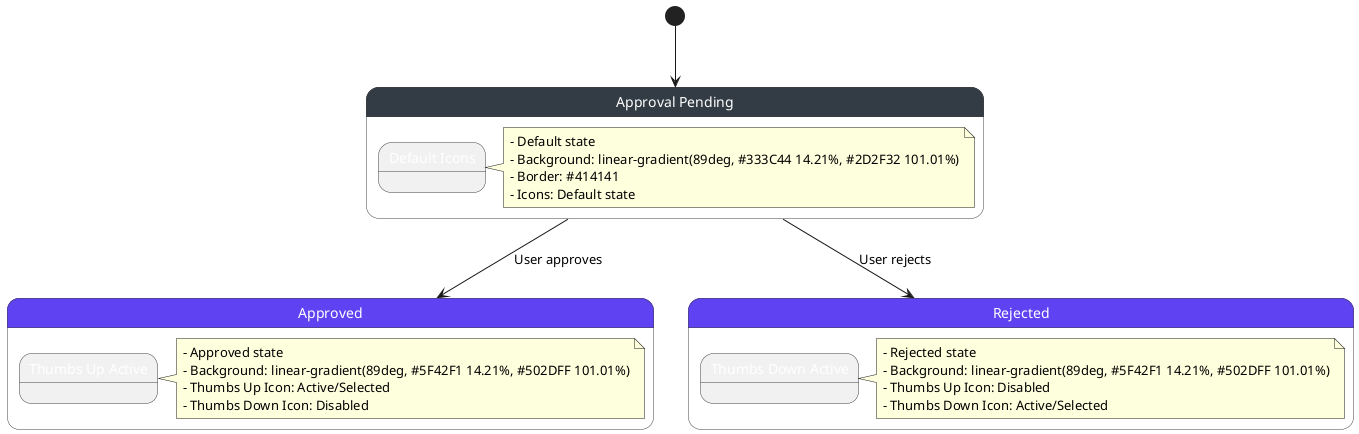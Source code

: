 @startuml ApprovalNode States

skinparam state {
  BackgroundColor<<pending>> #333C44
  BackgroundColor<<approved>> #5F42F1
  BackgroundColor<<rejected>> #5F42F1
  BorderColor #414141
  FontColor white
}

state "Approval Pending" as Pending <<pending>> {
  state "Default Icons" as DefaultIcons
  note right
    - Default state
    - Background: linear-gradient(89deg, #333C44 14.21%, #2D2F32 101.01%)
    - Border: #414141
    - Icons: Default state
  end note
}

state "Approved" as Approved <<approved>> {
  state "Thumbs Up Active" as ThumbsUp
  note right
    - Approved state
    - Background: linear-gradient(89deg, #5F42F1 14.21%, #502DFF 101.01%)
    - Thumbs Up Icon: Active/Selected
    - Thumbs Down Icon: Disabled
  end note
}

state "Rejected" as Rejected <<rejected>> {
  state "Thumbs Down Active" as ThumbsDown
  note right
    - Rejected state
    - Background: linear-gradient(89deg, #5F42F1 14.21%, #502DFF 101.01%)
    - Thumbs Up Icon: Disabled
    - Thumbs Down Icon: Active/Selected
  end note
}

[*] --> Pending
Pending --> Approved : User approves
Pending --> Rejected : User rejects

@enduml
